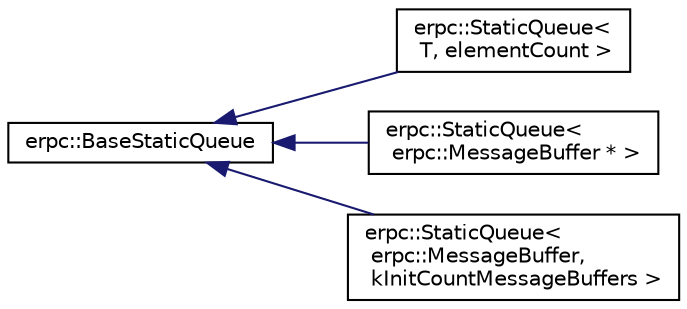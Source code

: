 digraph "Graphical Class Hierarchy"
{
  edge [fontname="Helvetica",fontsize="10",labelfontname="Helvetica",labelfontsize="10"];
  node [fontname="Helvetica",fontsize="10",shape=record];
  rankdir="LR";
  Node1 [label="erpc::BaseStaticQueue",height=0.2,width=0.4,color="black", fillcolor="white", style="filled",URL="$classerpc_1_1_base_static_queue.html",tooltip="Base class which implements static queue as ring buffer that operates on m_data type void*..."];
  Node1 -> Node2 [dir="back",color="midnightblue",fontsize="10",style="solid",fontname="Helvetica"];
  Node2 [label="erpc::StaticQueue\<\l T, elementCount \>",height=0.2,width=0.4,color="black", fillcolor="white", style="filled",URL="$classerpc_1_1_static_queue.html",tooltip="Template subclass that wraps the member functions to use the template type parameter. "];
  Node1 -> Node3 [dir="back",color="midnightblue",fontsize="10",style="solid",fontname="Helvetica"];
  Node3 [label="erpc::StaticQueue\<\l erpc::MessageBuffer * \>",height=0.2,width=0.4,color="black", fillcolor="white", style="filled",URL="$classerpc_1_1_static_queue.html"];
  Node1 -> Node4 [dir="back",color="midnightblue",fontsize="10",style="solid",fontname="Helvetica"];
  Node4 [label="erpc::StaticQueue\<\l erpc::MessageBuffer,\l kInitCountMessageBuffers \>",height=0.2,width=0.4,color="black", fillcolor="white", style="filled",URL="$classerpc_1_1_static_queue.html"];
}
